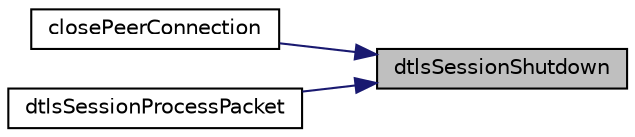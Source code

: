 digraph "dtlsSessionShutdown"
{
 // LATEX_PDF_SIZE
  edge [fontname="Helvetica",fontsize="10",labelfontname="Helvetica",labelfontsize="10"];
  node [fontname="Helvetica",fontsize="10",shape=record];
  rankdir="RL";
  Node1 [label="dtlsSessionShutdown",height=0.2,width=0.4,color="black", fillcolor="grey75", style="filled", fontcolor="black",tooltip=" "];
  Node1 -> Node2 [dir="back",color="midnightblue",fontsize="10",style="solid",fontname="Helvetica"];
  Node2 [label="closePeerConnection",height=0.2,width=0.4,color="black", fillcolor="white", style="filled",URL="$group__PublicMemberFunctions.html#ga9babad6ea2bc9bb97279c7034697375a",tooltip="Close the underlying DTLS session and IceAgent connection. Trigger RtcOnConnectionStateChange to RTC_..."];
  Node1 -> Node3 [dir="back",color="midnightblue",fontsize="10",style="solid",fontname="Helvetica"];
  Node3 [label="dtlsSessionProcessPacket",height=0.2,width=0.4,color="black", fillcolor="white", style="filled",URL="$Dtls__mbedtls_8c.html#a929cb0f439a6b6353f741b841d095da3",tooltip=" "];
}
